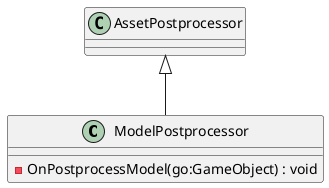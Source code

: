 @startuml
class ModelPostprocessor {
    - OnPostprocessModel(go:GameObject) : void
}
AssetPostprocessor <|-- ModelPostprocessor
@enduml
